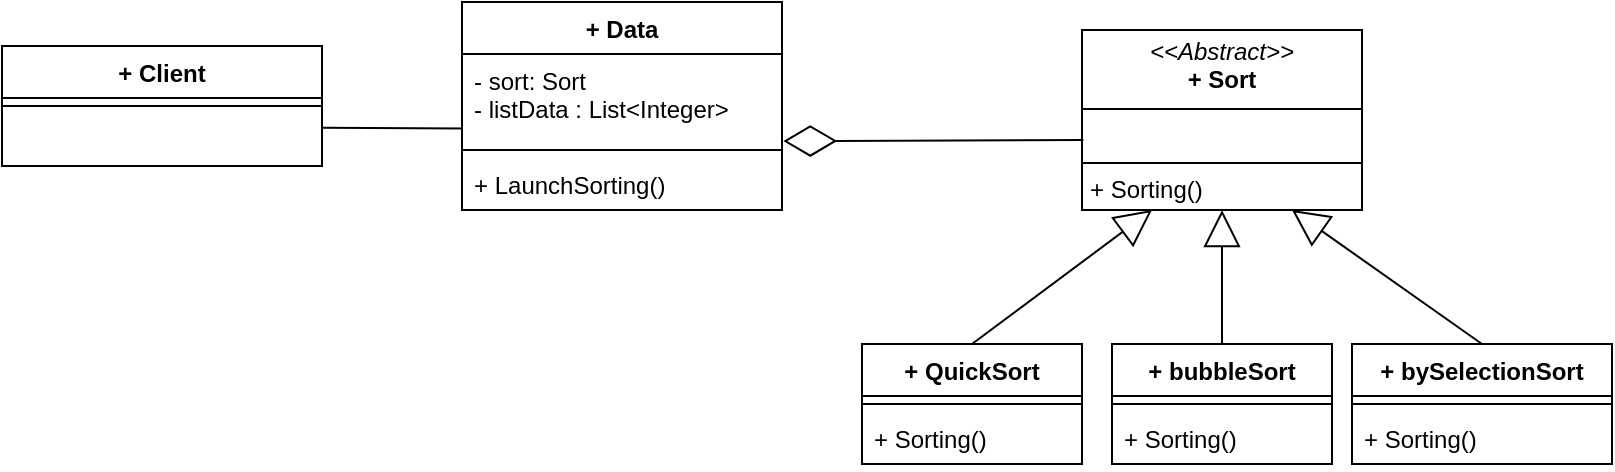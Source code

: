 <mxfile version="26.2.2">
  <diagram name="Page-1" id="mxH5JIdqIpF9Z6q8l0ky">
    <mxGraphModel dx="704" dy="463" grid="1" gridSize="10" guides="1" tooltips="1" connect="1" arrows="1" fold="1" page="1" pageScale="1" pageWidth="570" pageHeight="940" math="0" shadow="0">
      <root>
        <mxCell id="0" />
        <mxCell id="1" parent="0" />
        <mxCell id="pIpIHAx3rl5hvaJwcP8C-1" value="&lt;p style=&quot;margin:0px;margin-top:4px;text-align:center;&quot;&gt;&lt;i&gt;&amp;lt;&amp;lt;Abstract&amp;gt;&amp;gt;&lt;/i&gt;&lt;br&gt;&lt;b&gt;+ Sort&lt;/b&gt;&lt;/p&gt;&lt;hr size=&quot;1&quot; style=&quot;border-style:solid;&quot;&gt;&lt;p style=&quot;margin:0px;margin-left:4px;&quot;&gt;&lt;br&gt;&lt;/p&gt;&lt;hr size=&quot;1&quot; style=&quot;border-style:solid;&quot;&gt;&lt;p style=&quot;margin:0px;margin-left:4px;&quot;&gt;+ Sorting()&lt;br&gt;&lt;/p&gt;" style="verticalAlign=top;align=left;overflow=fill;html=1;whiteSpace=wrap;fillColor=none;" vertex="1" parent="1">
          <mxGeometry x="720" y="183" width="140" height="90" as="geometry" />
        </mxCell>
        <mxCell id="pIpIHAx3rl5hvaJwcP8C-2" value="+ Data" style="swimlane;fontStyle=1;align=center;verticalAlign=top;childLayout=stackLayout;horizontal=1;startSize=26;horizontalStack=0;resizeParent=1;resizeParentMax=0;resizeLast=0;collapsible=1;marginBottom=0;whiteSpace=wrap;html=1;fillColor=none;" vertex="1" parent="1">
          <mxGeometry x="410" y="169" width="160" height="104" as="geometry" />
        </mxCell>
        <mxCell id="pIpIHAx3rl5hvaJwcP8C-3" value="- sort: Sort&lt;div&gt;&lt;span style=&quot;background-color: transparent; color: light-dark(rgb(0, 0, 0), rgb(255, 255, 255));&quot;&gt;- listData : List&amp;lt;Integer&amp;gt;&amp;nbsp;&lt;/span&gt;&lt;/div&gt;" style="text;strokeColor=none;fillColor=none;align=left;verticalAlign=top;spacingLeft=4;spacingRight=4;overflow=hidden;rotatable=0;points=[[0,0.5],[1,0.5]];portConstraint=eastwest;whiteSpace=wrap;html=1;" vertex="1" parent="pIpIHAx3rl5hvaJwcP8C-2">
          <mxGeometry y="26" width="160" height="44" as="geometry" />
        </mxCell>
        <mxCell id="pIpIHAx3rl5hvaJwcP8C-4" value="" style="line;strokeWidth=1;fillColor=none;align=left;verticalAlign=middle;spacingTop=-1;spacingLeft=3;spacingRight=3;rotatable=0;labelPosition=right;points=[];portConstraint=eastwest;strokeColor=inherit;" vertex="1" parent="pIpIHAx3rl5hvaJwcP8C-2">
          <mxGeometry y="70" width="160" height="8" as="geometry" />
        </mxCell>
        <mxCell id="pIpIHAx3rl5hvaJwcP8C-5" value="+ LaunchSorting()" style="text;strokeColor=none;fillColor=none;align=left;verticalAlign=top;spacingLeft=4;spacingRight=4;overflow=hidden;rotatable=0;points=[[0,0.5],[1,0.5]];portConstraint=eastwest;whiteSpace=wrap;html=1;" vertex="1" parent="pIpIHAx3rl5hvaJwcP8C-2">
          <mxGeometry y="78" width="160" height="26" as="geometry" />
        </mxCell>
        <mxCell id="pIpIHAx3rl5hvaJwcP8C-6" value="+ Client" style="swimlane;fontStyle=1;align=center;verticalAlign=top;childLayout=stackLayout;horizontal=1;startSize=26;horizontalStack=0;resizeParent=1;resizeParentMax=0;resizeLast=0;collapsible=1;marginBottom=0;whiteSpace=wrap;html=1;fillColor=none;" vertex="1" parent="1">
          <mxGeometry x="180" y="191" width="160" height="60" as="geometry" />
        </mxCell>
        <mxCell id="pIpIHAx3rl5hvaJwcP8C-7" value="" style="line;strokeWidth=1;fillColor=none;align=left;verticalAlign=middle;spacingTop=-1;spacingLeft=3;spacingRight=3;rotatable=0;labelPosition=right;points=[];portConstraint=eastwest;strokeColor=inherit;" vertex="1" parent="pIpIHAx3rl5hvaJwcP8C-6">
          <mxGeometry y="26" width="160" height="8" as="geometry" />
        </mxCell>
        <mxCell id="pIpIHAx3rl5hvaJwcP8C-8" value="&amp;nbsp;" style="text;strokeColor=none;fillColor=none;align=left;verticalAlign=top;spacingLeft=4;spacingRight=4;overflow=hidden;rotatable=0;points=[[0,0.5],[1,0.5]];portConstraint=eastwest;whiteSpace=wrap;html=1;" vertex="1" parent="pIpIHAx3rl5hvaJwcP8C-6">
          <mxGeometry y="34" width="160" height="26" as="geometry" />
        </mxCell>
        <mxCell id="pIpIHAx3rl5hvaJwcP8C-9" value="+ QuickSort" style="swimlane;fontStyle=1;align=center;verticalAlign=top;childLayout=stackLayout;horizontal=1;startSize=26;horizontalStack=0;resizeParent=1;resizeParentMax=0;resizeLast=0;collapsible=1;marginBottom=0;whiteSpace=wrap;html=1;fillColor=none;" vertex="1" parent="1">
          <mxGeometry x="610" y="340" width="110" height="60" as="geometry" />
        </mxCell>
        <mxCell id="pIpIHAx3rl5hvaJwcP8C-10" value="" style="line;strokeWidth=1;fillColor=none;align=left;verticalAlign=middle;spacingTop=-1;spacingLeft=3;spacingRight=3;rotatable=0;labelPosition=right;points=[];portConstraint=eastwest;strokeColor=inherit;" vertex="1" parent="pIpIHAx3rl5hvaJwcP8C-9">
          <mxGeometry y="26" width="110" height="8" as="geometry" />
        </mxCell>
        <mxCell id="pIpIHAx3rl5hvaJwcP8C-11" value="+ Sorting()" style="text;strokeColor=none;fillColor=none;align=left;verticalAlign=top;spacingLeft=4;spacingRight=4;overflow=hidden;rotatable=0;points=[[0,0.5],[1,0.5]];portConstraint=eastwest;whiteSpace=wrap;html=1;" vertex="1" parent="pIpIHAx3rl5hvaJwcP8C-9">
          <mxGeometry y="34" width="110" height="26" as="geometry" />
        </mxCell>
        <mxCell id="pIpIHAx3rl5hvaJwcP8C-12" value="+ bubbleSort" style="swimlane;fontStyle=1;align=center;verticalAlign=top;childLayout=stackLayout;horizontal=1;startSize=26;horizontalStack=0;resizeParent=1;resizeParentMax=0;resizeLast=0;collapsible=1;marginBottom=0;whiteSpace=wrap;html=1;fillColor=none;" vertex="1" parent="1">
          <mxGeometry x="735" y="340" width="110" height="60" as="geometry" />
        </mxCell>
        <mxCell id="pIpIHAx3rl5hvaJwcP8C-13" value="" style="line;strokeWidth=1;fillColor=none;align=left;verticalAlign=middle;spacingTop=-1;spacingLeft=3;spacingRight=3;rotatable=0;labelPosition=right;points=[];portConstraint=eastwest;strokeColor=inherit;" vertex="1" parent="pIpIHAx3rl5hvaJwcP8C-12">
          <mxGeometry y="26" width="110" height="8" as="geometry" />
        </mxCell>
        <mxCell id="pIpIHAx3rl5hvaJwcP8C-14" value="+ Sorting()" style="text;strokeColor=none;fillColor=none;align=left;verticalAlign=top;spacingLeft=4;spacingRight=4;overflow=hidden;rotatable=0;points=[[0,0.5],[1,0.5]];portConstraint=eastwest;whiteSpace=wrap;html=1;" vertex="1" parent="pIpIHAx3rl5hvaJwcP8C-12">
          <mxGeometry y="34" width="110" height="26" as="geometry" />
        </mxCell>
        <mxCell id="pIpIHAx3rl5hvaJwcP8C-15" value="" style="endArrow=block;endSize=16;endFill=0;html=1;rounded=0;entryX=0.25;entryY=1;entryDx=0;entryDy=0;exitX=0.5;exitY=0;exitDx=0;exitDy=0;" edge="1" parent="1" source="pIpIHAx3rl5hvaJwcP8C-9" target="pIpIHAx3rl5hvaJwcP8C-1">
          <mxGeometry width="160" relative="1" as="geometry">
            <mxPoint x="170" y="286" as="sourcePoint" />
            <mxPoint x="170" y="170" as="targetPoint" />
          </mxGeometry>
        </mxCell>
        <mxCell id="pIpIHAx3rl5hvaJwcP8C-16" value="" style="endArrow=block;endSize=16;endFill=0;html=1;rounded=0;entryX=0.5;entryY=1;entryDx=0;entryDy=0;exitX=0.5;exitY=0;exitDx=0;exitDy=0;" edge="1" parent="1" source="pIpIHAx3rl5hvaJwcP8C-12" target="pIpIHAx3rl5hvaJwcP8C-1">
          <mxGeometry width="160" relative="1" as="geometry">
            <mxPoint x="375" y="370" as="sourcePoint" />
            <mxPoint x="545" y="276" as="targetPoint" />
          </mxGeometry>
        </mxCell>
        <mxCell id="pIpIHAx3rl5hvaJwcP8C-17" value="" style="endArrow=diamondThin;endSize=24;endFill=0;html=1;rounded=0;entryX=1.004;entryY=0.99;entryDx=0;entryDy=0;exitX=0.005;exitY=0.611;exitDx=0;exitDy=0;entryPerimeter=0;exitPerimeter=0;" edge="1" parent="1" source="pIpIHAx3rl5hvaJwcP8C-1" target="pIpIHAx3rl5hvaJwcP8C-3">
          <mxGeometry width="160" relative="1" as="geometry">
            <mxPoint x="375" y="370" as="sourcePoint" />
            <mxPoint x="510" y="276" as="targetPoint" />
          </mxGeometry>
        </mxCell>
        <mxCell id="pIpIHAx3rl5hvaJwcP8C-18" value="" style="endArrow=none;html=1;rounded=0;bendable=0;exitX=1.003;exitY=0.265;exitDx=0;exitDy=0;endFill=0;exitPerimeter=0;startFill=0;entryX=0.002;entryY=0.848;entryDx=0;entryDy=0;entryPerimeter=0;" edge="1" parent="1" source="pIpIHAx3rl5hvaJwcP8C-8" target="pIpIHAx3rl5hvaJwcP8C-3">
          <mxGeometry width="50" height="50" relative="1" as="geometry">
            <mxPoint x="1.137e-13" y="280" as="sourcePoint" />
            <mxPoint x="411" y="230" as="targetPoint" />
          </mxGeometry>
        </mxCell>
        <mxCell id="pIpIHAx3rl5hvaJwcP8C-19" value="+ bySelectionSort" style="swimlane;fontStyle=1;align=center;verticalAlign=top;childLayout=stackLayout;horizontal=1;startSize=26;horizontalStack=0;resizeParent=1;resizeParentMax=0;resizeLast=0;collapsible=1;marginBottom=0;whiteSpace=wrap;html=1;fillColor=none;" vertex="1" parent="1">
          <mxGeometry x="855" y="340" width="130" height="60" as="geometry" />
        </mxCell>
        <mxCell id="pIpIHAx3rl5hvaJwcP8C-20" value="" style="line;strokeWidth=1;fillColor=none;align=left;verticalAlign=middle;spacingTop=-1;spacingLeft=3;spacingRight=3;rotatable=0;labelPosition=right;points=[];portConstraint=eastwest;strokeColor=inherit;" vertex="1" parent="pIpIHAx3rl5hvaJwcP8C-19">
          <mxGeometry y="26" width="130" height="8" as="geometry" />
        </mxCell>
        <mxCell id="pIpIHAx3rl5hvaJwcP8C-21" value="+ Sorting()" style="text;strokeColor=none;fillColor=none;align=left;verticalAlign=top;spacingLeft=4;spacingRight=4;overflow=hidden;rotatable=0;points=[[0,0.5],[1,0.5]];portConstraint=eastwest;whiteSpace=wrap;html=1;" vertex="1" parent="pIpIHAx3rl5hvaJwcP8C-19">
          <mxGeometry y="34" width="130" height="26" as="geometry" />
        </mxCell>
        <mxCell id="pIpIHAx3rl5hvaJwcP8C-22" value="" style="endArrow=block;endSize=16;endFill=0;html=1;rounded=0;entryX=0.75;entryY=1;entryDx=0;entryDy=0;exitX=0.5;exitY=0;exitDx=0;exitDy=0;" edge="1" parent="1" source="pIpIHAx3rl5hvaJwcP8C-19" target="pIpIHAx3rl5hvaJwcP8C-1">
          <mxGeometry width="160" relative="1" as="geometry">
            <mxPoint x="765" y="350" as="sourcePoint" />
            <mxPoint x="665" y="283" as="targetPoint" />
          </mxGeometry>
        </mxCell>
      </root>
    </mxGraphModel>
  </diagram>
</mxfile>
